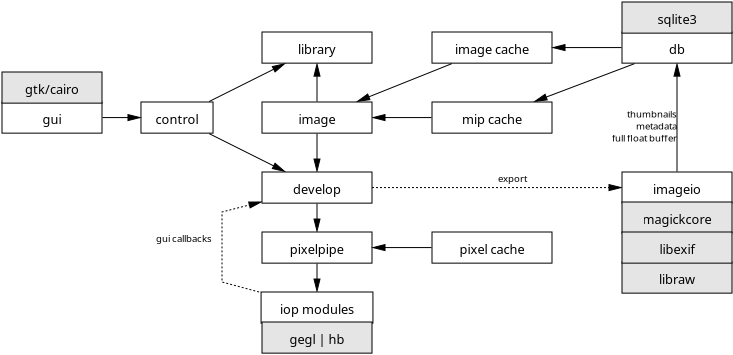 <?xml version="1.0" encoding="UTF-8"?>
<dia:diagram xmlns:dia="http://www.lysator.liu.se/~alla/dia/">
  <dia:layer name="Background" visible="true">
    <dia:object type="Standard - PolyLine" version="0" id="O0">
      <dia:attribute name="obj_pos">
        <dia:point val="18.75,18.279"/>
      </dia:attribute>
      <dia:attribute name="obj_bb">
        <dia:rectangle val="13.975,11.982;18.849,18.303"/>
      </dia:attribute>
      <dia:attribute name="poly_points">
        <dia:point val="18.75,18.279"/>
        <dia:point val="18.75,18.279"/>
        <dia:point val="18.75,18.279"/>
        <dia:point val="18.75,18.279"/>
        <dia:point val="14,17"/>
        <dia:point val="14,13.5"/>
        <dia:point val="18.75,12.279"/>
      </dia:attribute>
      <dia:attribute name="line_width">
        <dia:real val="0.05"/>
      </dia:attribute>
      <dia:attribute name="line_style">
        <dia:enum val="1"/>
      </dia:attribute>
      <dia:attribute name="dashlength">
        <dia:real val="0.1"/>
      </dia:attribute>
      <dia:attribute name="end_arrow">
        <dia:enum val="3"/>
      </dia:attribute>
      <dia:attribute name="end_arrow_length">
        <dia:real val="0.6"/>
      </dia:attribute>
      <dia:attribute name="end_arrow_width">
        <dia:real val="0.3"/>
      </dia:attribute>
      <dia:connections>
        <dia:connection handle="0" to="O29" connection="3"/>
        <dia:connection handle="1" to="O29" connection="3"/>
        <dia:connection handle="2" to="O29" connection="3"/>
        <dia:connection handle="3" to="O29" connection="3"/>
        <dia:connection handle="6" to="O11" connection="3"/>
      </dia:connections>
    </dia:object>
    <dia:object type="Standard - Line" version="0" id="O1">
      <dia:attribute name="obj_pos">
        <dia:point val="13.357,9.582"/>
      </dia:attribute>
      <dia:attribute name="obj_bb">
        <dia:rectangle val="13.324,9.549;17.299,11.754"/>
      </dia:attribute>
      <dia:attribute name="conn_endpoints">
        <dia:point val="13.357,9.582"/>
        <dia:point val="17.143,11.475"/>
      </dia:attribute>
      <dia:attribute name="numcp">
        <dia:int val="1"/>
      </dia:attribute>
      <dia:attribute name="line_width">
        <dia:real val="0.05"/>
      </dia:attribute>
      <dia:attribute name="end_arrow">
        <dia:enum val="3"/>
      </dia:attribute>
      <dia:attribute name="end_arrow_length">
        <dia:real val="0.6"/>
      </dia:attribute>
      <dia:attribute name="end_arrow_width">
        <dia:real val="0.3"/>
      </dia:attribute>
      <dia:connections>
        <dia:connection handle="0" to="O15" connection="3"/>
        <dia:connection handle="1" to="O11" connection="3"/>
      </dia:connections>
    </dia:object>
    <dia:object type="Standard - Line" version="0" id="O2">
      <dia:attribute name="obj_pos">
        <dia:point val="13.357,7.975"/>
      </dia:attribute>
      <dia:attribute name="obj_bb">
        <dia:rectangle val="13.324,5.803;17.299,8.008"/>
      </dia:attribute>
      <dia:attribute name="conn_endpoints">
        <dia:point val="13.357,7.975"/>
        <dia:point val="17.143,6.082"/>
      </dia:attribute>
      <dia:attribute name="numcp">
        <dia:int val="1"/>
      </dia:attribute>
      <dia:attribute name="line_width">
        <dia:real val="0.05"/>
      </dia:attribute>
      <dia:attribute name="end_arrow">
        <dia:enum val="3"/>
      </dia:attribute>
      <dia:attribute name="end_arrow_length">
        <dia:real val="0.6"/>
      </dia:attribute>
      <dia:attribute name="end_arrow_width">
        <dia:real val="0.3"/>
      </dia:attribute>
      <dia:connections>
        <dia:connection handle="0" to="O15" connection="3"/>
        <dia:connection handle="1" to="O12" connection="3"/>
      </dia:connections>
    </dia:object>
    <dia:object type="Standard - Line" version="0" id="O3">
      <dia:attribute name="obj_pos">
        <dia:point val="18.75,13.082"/>
      </dia:attribute>
      <dia:attribute name="obj_bb">
        <dia:rectangle val="18.45,13.057;19.05,14.5"/>
      </dia:attribute>
      <dia:attribute name="conn_endpoints">
        <dia:point val="18.75,13.082"/>
        <dia:point val="18.75,14.475"/>
      </dia:attribute>
      <dia:attribute name="numcp">
        <dia:int val="1"/>
      </dia:attribute>
      <dia:attribute name="line_width">
        <dia:real val="0.05"/>
      </dia:attribute>
      <dia:attribute name="end_arrow">
        <dia:enum val="3"/>
      </dia:attribute>
      <dia:attribute name="end_arrow_length">
        <dia:real val="0.6"/>
      </dia:attribute>
      <dia:attribute name="end_arrow_width">
        <dia:real val="0.3"/>
      </dia:attribute>
      <dia:connections>
        <dia:connection handle="0" to="O11" connection="3"/>
        <dia:connection handle="1" to="O10" connection="3"/>
      </dia:connections>
    </dia:object>
    <dia:object type="Standard - Line" version="0" id="O4">
      <dia:attribute name="obj_pos">
        <dia:point val="18.75,16.082"/>
      </dia:attribute>
      <dia:attribute name="obj_bb">
        <dia:rectangle val="18.45,16.057;19.05,17.5"/>
      </dia:attribute>
      <dia:attribute name="conn_endpoints">
        <dia:point val="18.75,16.082"/>
        <dia:point val="18.75,17.475"/>
      </dia:attribute>
      <dia:attribute name="numcp">
        <dia:int val="1"/>
      </dia:attribute>
      <dia:attribute name="line_width">
        <dia:real val="0.05"/>
      </dia:attribute>
      <dia:attribute name="end_arrow">
        <dia:enum val="3"/>
      </dia:attribute>
      <dia:attribute name="end_arrow_length">
        <dia:real val="0.6"/>
      </dia:attribute>
      <dia:attribute name="end_arrow_width">
        <dia:real val="0.3"/>
      </dia:attribute>
      <dia:connections>
        <dia:connection handle="0" to="O10" connection="3"/>
        <dia:connection handle="1" to="O29" connection="3"/>
      </dia:connections>
    </dia:object>
    <dia:object type="Standard - Line" version="0" id="O5">
      <dia:attribute name="obj_pos">
        <dia:point val="36.75,11.475"/>
      </dia:attribute>
      <dia:attribute name="obj_bb">
        <dia:rectangle val="36.45,6.057;37.05,11.5"/>
      </dia:attribute>
      <dia:attribute name="conn_endpoints">
        <dia:point val="36.75,11.475"/>
        <dia:point val="36.75,6.082"/>
      </dia:attribute>
      <dia:attribute name="numcp">
        <dia:int val="1"/>
      </dia:attribute>
      <dia:attribute name="line_width">
        <dia:real val="0.05"/>
      </dia:attribute>
      <dia:attribute name="end_arrow">
        <dia:enum val="3"/>
      </dia:attribute>
      <dia:attribute name="end_arrow_length">
        <dia:real val="0.6"/>
      </dia:attribute>
      <dia:attribute name="end_arrow_width">
        <dia:real val="0.3"/>
      </dia:attribute>
      <dia:connections>
        <dia:connection handle="0" to="O25" connection="3"/>
        <dia:connection handle="1" to="O31" connection="3"/>
      </dia:connections>
    </dia:object>
    <dia:object type="Standard - Line" version="0" id="O6">
      <dia:attribute name="obj_pos">
        <dia:point val="34.626,6.082"/>
      </dia:attribute>
      <dia:attribute name="obj_bb">
        <dia:rectangle val="29.494,6.05;34.658,8.264"/>
      </dia:attribute>
      <dia:attribute name="conn_endpoints">
        <dia:point val="34.626,6.082"/>
        <dia:point val="29.624,7.975"/>
      </dia:attribute>
      <dia:attribute name="numcp">
        <dia:int val="1"/>
      </dia:attribute>
      <dia:attribute name="line_width">
        <dia:real val="0.05"/>
      </dia:attribute>
      <dia:attribute name="end_arrow">
        <dia:enum val="3"/>
      </dia:attribute>
      <dia:attribute name="end_arrow_length">
        <dia:real val="0.6"/>
      </dia:attribute>
      <dia:attribute name="end_arrow_width">
        <dia:real val="0.3"/>
      </dia:attribute>
      <dia:connections>
        <dia:connection handle="0" to="O31" connection="3"/>
        <dia:connection handle="1" to="O14" connection="3"/>
      </dia:connections>
    </dia:object>
    <dia:object type="Standard - Line" version="0" id="O7">
      <dia:attribute name="obj_pos">
        <dia:point val="24.475,8.779"/>
      </dia:attribute>
      <dia:attribute name="obj_bb">
        <dia:rectangle val="21.5,8.479;24.5,9.079"/>
      </dia:attribute>
      <dia:attribute name="conn_endpoints">
        <dia:point val="24.475,8.779"/>
        <dia:point val="21.525,8.779"/>
      </dia:attribute>
      <dia:attribute name="numcp">
        <dia:int val="1"/>
      </dia:attribute>
      <dia:attribute name="line_width">
        <dia:real val="0.05"/>
      </dia:attribute>
      <dia:attribute name="end_arrow">
        <dia:enum val="3"/>
      </dia:attribute>
      <dia:attribute name="end_arrow_length">
        <dia:real val="0.6"/>
      </dia:attribute>
      <dia:attribute name="end_arrow_width">
        <dia:real val="0.3"/>
      </dia:attribute>
      <dia:connections>
        <dia:connection handle="0" to="O14" connection="3"/>
        <dia:connection handle="1" to="O13" connection="3"/>
      </dia:connections>
    </dia:object>
    <dia:object type="Standard - Line" version="0" id="O8">
      <dia:attribute name="obj_pos">
        <dia:point val="18.75,9.582"/>
      </dia:attribute>
      <dia:attribute name="obj_bb">
        <dia:rectangle val="18.45,9.557;19.05,11.5"/>
      </dia:attribute>
      <dia:attribute name="conn_endpoints">
        <dia:point val="18.75,9.582"/>
        <dia:point val="18.75,11.475"/>
      </dia:attribute>
      <dia:attribute name="numcp">
        <dia:int val="1"/>
      </dia:attribute>
      <dia:attribute name="line_width">
        <dia:real val="0.05"/>
      </dia:attribute>
      <dia:attribute name="end_arrow">
        <dia:enum val="3"/>
      </dia:attribute>
      <dia:attribute name="end_arrow_length">
        <dia:real val="0.6"/>
      </dia:attribute>
      <dia:attribute name="end_arrow_width">
        <dia:real val="0.3"/>
      </dia:attribute>
      <dia:connections>
        <dia:connection handle="0" to="O13" connection="3"/>
        <dia:connection handle="1" to="O11" connection="3"/>
      </dia:connections>
    </dia:object>
    <dia:object type="Standard - Line" version="0" id="O9">
      <dia:attribute name="obj_pos">
        <dia:point val="18.75,7.975"/>
      </dia:attribute>
      <dia:attribute name="obj_bb">
        <dia:rectangle val="18.45,6.057;19.05,8.0"/>
      </dia:attribute>
      <dia:attribute name="conn_endpoints">
        <dia:point val="18.75,7.975"/>
        <dia:point val="18.75,6.082"/>
      </dia:attribute>
      <dia:attribute name="numcp">
        <dia:int val="1"/>
      </dia:attribute>
      <dia:attribute name="line_width">
        <dia:real val="0.05"/>
      </dia:attribute>
      <dia:attribute name="end_arrow">
        <dia:enum val="3"/>
      </dia:attribute>
      <dia:attribute name="end_arrow_length">
        <dia:real val="0.6"/>
      </dia:attribute>
      <dia:attribute name="end_arrow_width">
        <dia:real val="0.3"/>
      </dia:attribute>
      <dia:connections>
        <dia:connection handle="0" to="O13" connection="3"/>
        <dia:connection handle="1" to="O12" connection="3"/>
      </dia:connections>
    </dia:object>
    <dia:object type="SDL - Task" version="0" id="O10">
      <dia:attribute name="obj_pos">
        <dia:point val="16,14.5"/>
      </dia:attribute>
      <dia:attribute name="obj_bb">
        <dia:rectangle val="15.975,14.475;21.525,16.082"/>
      </dia:attribute>
      <dia:attribute name="elem_corner">
        <dia:point val="16,14.5"/>
      </dia:attribute>
      <dia:attribute name="elem_width">
        <dia:real val="5.5"/>
      </dia:attribute>
      <dia:attribute name="elem_height">
        <dia:real val="1.557"/>
      </dia:attribute>
      <dia:attribute name="line_width">
        <dia:real val="0.05"/>
      </dia:attribute>
      <dia:attribute name="line_colour">
        <dia:color val="#000000"/>
      </dia:attribute>
      <dia:attribute name="fill_colour">
        <dia:color val="#ffffff"/>
      </dia:attribute>
      <dia:attribute name="show_background">
        <dia:boolean val="true"/>
      </dia:attribute>
      <dia:attribute name="line_style">
        <dia:enum val="0"/>
        <dia:real val="1"/>
      </dia:attribute>
      <dia:attribute name="text">
        <dia:composite type="text">
          <dia:attribute name="string">
            <dia:string>#pixelpipe#</dia:string>
          </dia:attribute>
          <dia:attribute name="font">
            <dia:font family="sans" style="0" name="Helvetica"/>
          </dia:attribute>
          <dia:attribute name="height">
            <dia:real val="0.8"/>
          </dia:attribute>
          <dia:attribute name="pos">
            <dia:point val="18.75,15.421"/>
          </dia:attribute>
          <dia:attribute name="color">
            <dia:color val="#000000"/>
          </dia:attribute>
          <dia:attribute name="alignment">
            <dia:enum val="1"/>
          </dia:attribute>
        </dia:composite>
      </dia:attribute>
      <dia:attribute name="flip_horizontal">
        <dia:boolean val="false"/>
      </dia:attribute>
      <dia:attribute name="flip_vertical">
        <dia:boolean val="false"/>
      </dia:attribute>
    </dia:object>
    <dia:object type="SDL - Task" version="0" id="O11">
      <dia:attribute name="obj_pos">
        <dia:point val="16,11.5"/>
      </dia:attribute>
      <dia:attribute name="obj_bb">
        <dia:rectangle val="15.975,11.475;21.525,13.082"/>
      </dia:attribute>
      <dia:attribute name="elem_corner">
        <dia:point val="16,11.5"/>
      </dia:attribute>
      <dia:attribute name="elem_width">
        <dia:real val="5.5"/>
      </dia:attribute>
      <dia:attribute name="elem_height">
        <dia:real val="1.557"/>
      </dia:attribute>
      <dia:attribute name="line_width">
        <dia:real val="0.05"/>
      </dia:attribute>
      <dia:attribute name="line_colour">
        <dia:color val="#000000"/>
      </dia:attribute>
      <dia:attribute name="fill_colour">
        <dia:color val="#ffffff"/>
      </dia:attribute>
      <dia:attribute name="show_background">
        <dia:boolean val="true"/>
      </dia:attribute>
      <dia:attribute name="line_style">
        <dia:enum val="0"/>
        <dia:real val="1"/>
      </dia:attribute>
      <dia:attribute name="text">
        <dia:composite type="text">
          <dia:attribute name="string">
            <dia:string>#develop#</dia:string>
          </dia:attribute>
          <dia:attribute name="font">
            <dia:font family="sans" style="0" name="Helvetica"/>
          </dia:attribute>
          <dia:attribute name="height">
            <dia:real val="0.8"/>
          </dia:attribute>
          <dia:attribute name="pos">
            <dia:point val="18.75,12.421"/>
          </dia:attribute>
          <dia:attribute name="color">
            <dia:color val="#000000"/>
          </dia:attribute>
          <dia:attribute name="alignment">
            <dia:enum val="1"/>
          </dia:attribute>
        </dia:composite>
      </dia:attribute>
      <dia:attribute name="flip_horizontal">
        <dia:boolean val="false"/>
      </dia:attribute>
      <dia:attribute name="flip_vertical">
        <dia:boolean val="false"/>
      </dia:attribute>
    </dia:object>
    <dia:object type="SDL - Task" version="0" id="O12">
      <dia:attribute name="obj_pos">
        <dia:point val="16,4.5"/>
      </dia:attribute>
      <dia:attribute name="obj_bb">
        <dia:rectangle val="15.975,4.475;21.525,6.082"/>
      </dia:attribute>
      <dia:attribute name="elem_corner">
        <dia:point val="16,4.5"/>
      </dia:attribute>
      <dia:attribute name="elem_width">
        <dia:real val="5.5"/>
      </dia:attribute>
      <dia:attribute name="elem_height">
        <dia:real val="1.557"/>
      </dia:attribute>
      <dia:attribute name="line_width">
        <dia:real val="0.05"/>
      </dia:attribute>
      <dia:attribute name="line_colour">
        <dia:color val="#000000"/>
      </dia:attribute>
      <dia:attribute name="fill_colour">
        <dia:color val="#ffffff"/>
      </dia:attribute>
      <dia:attribute name="show_background">
        <dia:boolean val="true"/>
      </dia:attribute>
      <dia:attribute name="line_style">
        <dia:enum val="0"/>
        <dia:real val="1"/>
      </dia:attribute>
      <dia:attribute name="text">
        <dia:composite type="text">
          <dia:attribute name="string">
            <dia:string>#library#</dia:string>
          </dia:attribute>
          <dia:attribute name="font">
            <dia:font family="sans" style="0" name="Helvetica"/>
          </dia:attribute>
          <dia:attribute name="height">
            <dia:real val="0.8"/>
          </dia:attribute>
          <dia:attribute name="pos">
            <dia:point val="18.75,5.421"/>
          </dia:attribute>
          <dia:attribute name="color">
            <dia:color val="#000000"/>
          </dia:attribute>
          <dia:attribute name="alignment">
            <dia:enum val="1"/>
          </dia:attribute>
        </dia:composite>
      </dia:attribute>
      <dia:attribute name="flip_horizontal">
        <dia:boolean val="false"/>
      </dia:attribute>
      <dia:attribute name="flip_vertical">
        <dia:boolean val="false"/>
      </dia:attribute>
    </dia:object>
    <dia:object type="SDL - Task" version="0" id="O13">
      <dia:attribute name="obj_pos">
        <dia:point val="16,8"/>
      </dia:attribute>
      <dia:attribute name="obj_bb">
        <dia:rectangle val="15.975,7.975;21.525,9.582"/>
      </dia:attribute>
      <dia:attribute name="elem_corner">
        <dia:point val="16,8"/>
      </dia:attribute>
      <dia:attribute name="elem_width">
        <dia:real val="5.5"/>
      </dia:attribute>
      <dia:attribute name="elem_height">
        <dia:real val="1.557"/>
      </dia:attribute>
      <dia:attribute name="line_width">
        <dia:real val="0.05"/>
      </dia:attribute>
      <dia:attribute name="line_colour">
        <dia:color val="#000000"/>
      </dia:attribute>
      <dia:attribute name="fill_colour">
        <dia:color val="#ffffff"/>
      </dia:attribute>
      <dia:attribute name="show_background">
        <dia:boolean val="true"/>
      </dia:attribute>
      <dia:attribute name="line_style">
        <dia:enum val="0"/>
        <dia:real val="1"/>
      </dia:attribute>
      <dia:attribute name="text">
        <dia:composite type="text">
          <dia:attribute name="string">
            <dia:string>#image#</dia:string>
          </dia:attribute>
          <dia:attribute name="font">
            <dia:font family="sans" style="0" name="Helvetica"/>
          </dia:attribute>
          <dia:attribute name="height">
            <dia:real val="0.8"/>
          </dia:attribute>
          <dia:attribute name="pos">
            <dia:point val="18.75,8.921"/>
          </dia:attribute>
          <dia:attribute name="color">
            <dia:color val="#000000"/>
          </dia:attribute>
          <dia:attribute name="alignment">
            <dia:enum val="1"/>
          </dia:attribute>
        </dia:composite>
      </dia:attribute>
      <dia:attribute name="flip_horizontal">
        <dia:boolean val="false"/>
      </dia:attribute>
      <dia:attribute name="flip_vertical">
        <dia:boolean val="false"/>
      </dia:attribute>
    </dia:object>
    <dia:object type="SDL - Task" version="0" id="O14">
      <dia:attribute name="obj_pos">
        <dia:point val="24.5,8"/>
      </dia:attribute>
      <dia:attribute name="obj_bb">
        <dia:rectangle val="24.475,7.975;30.525,9.582"/>
      </dia:attribute>
      <dia:attribute name="elem_corner">
        <dia:point val="24.5,8"/>
      </dia:attribute>
      <dia:attribute name="elem_width">
        <dia:real val="6"/>
      </dia:attribute>
      <dia:attribute name="elem_height">
        <dia:real val="1.557"/>
      </dia:attribute>
      <dia:attribute name="line_width">
        <dia:real val="0.05"/>
      </dia:attribute>
      <dia:attribute name="line_colour">
        <dia:color val="#000000"/>
      </dia:attribute>
      <dia:attribute name="fill_colour">
        <dia:color val="#ffffff"/>
      </dia:attribute>
      <dia:attribute name="show_background">
        <dia:boolean val="true"/>
      </dia:attribute>
      <dia:attribute name="line_style">
        <dia:enum val="0"/>
        <dia:real val="1"/>
      </dia:attribute>
      <dia:attribute name="text">
        <dia:composite type="text">
          <dia:attribute name="string">
            <dia:string>#mip cache#</dia:string>
          </dia:attribute>
          <dia:attribute name="font">
            <dia:font family="sans" style="0" name="Helvetica"/>
          </dia:attribute>
          <dia:attribute name="height">
            <dia:real val="0.8"/>
          </dia:attribute>
          <dia:attribute name="pos">
            <dia:point val="27.5,8.921"/>
          </dia:attribute>
          <dia:attribute name="color">
            <dia:color val="#000000"/>
          </dia:attribute>
          <dia:attribute name="alignment">
            <dia:enum val="1"/>
          </dia:attribute>
        </dia:composite>
      </dia:attribute>
      <dia:attribute name="flip_horizontal">
        <dia:boolean val="false"/>
      </dia:attribute>
      <dia:attribute name="flip_vertical">
        <dia:boolean val="false"/>
      </dia:attribute>
    </dia:object>
    <dia:object type="SDL - Task" version="0" id="O15">
      <dia:attribute name="obj_pos">
        <dia:point val="10,8"/>
      </dia:attribute>
      <dia:attribute name="obj_bb">
        <dia:rectangle val="9.975,7.975;13.525,9.582"/>
      </dia:attribute>
      <dia:attribute name="elem_corner">
        <dia:point val="10,8"/>
      </dia:attribute>
      <dia:attribute name="elem_width">
        <dia:real val="3.5"/>
      </dia:attribute>
      <dia:attribute name="elem_height">
        <dia:real val="1.557"/>
      </dia:attribute>
      <dia:attribute name="line_width">
        <dia:real val="0.05"/>
      </dia:attribute>
      <dia:attribute name="line_colour">
        <dia:color val="#000000"/>
      </dia:attribute>
      <dia:attribute name="fill_colour">
        <dia:color val="#ffffff"/>
      </dia:attribute>
      <dia:attribute name="show_background">
        <dia:boolean val="true"/>
      </dia:attribute>
      <dia:attribute name="line_style">
        <dia:enum val="0"/>
        <dia:real val="1"/>
      </dia:attribute>
      <dia:attribute name="text">
        <dia:composite type="text">
          <dia:attribute name="string">
            <dia:string>#control#</dia:string>
          </dia:attribute>
          <dia:attribute name="font">
            <dia:font family="sans" style="0" name="Helvetica"/>
          </dia:attribute>
          <dia:attribute name="height">
            <dia:real val="0.8"/>
          </dia:attribute>
          <dia:attribute name="pos">
            <dia:point val="11.75,8.921"/>
          </dia:attribute>
          <dia:attribute name="color">
            <dia:color val="#000000"/>
          </dia:attribute>
          <dia:attribute name="alignment">
            <dia:enum val="1"/>
          </dia:attribute>
        </dia:composite>
      </dia:attribute>
      <dia:attribute name="flip_horizontal">
        <dia:boolean val="false"/>
      </dia:attribute>
      <dia:attribute name="flip_vertical">
        <dia:boolean val="false"/>
      </dia:attribute>
    </dia:object>
    <dia:object type="Standard - Line" version="0" id="O16">
      <dia:attribute name="obj_pos">
        <dia:point val="8.025,8.779"/>
      </dia:attribute>
      <dia:attribute name="obj_bb">
        <dia:rectangle val="8.0,8.479;10,9.079"/>
      </dia:attribute>
      <dia:attribute name="conn_endpoints">
        <dia:point val="8.025,8.779"/>
        <dia:point val="9.975,8.779"/>
      </dia:attribute>
      <dia:attribute name="numcp">
        <dia:int val="1"/>
      </dia:attribute>
      <dia:attribute name="line_width">
        <dia:real val="0.05"/>
      </dia:attribute>
      <dia:attribute name="end_arrow">
        <dia:enum val="3"/>
      </dia:attribute>
      <dia:attribute name="end_arrow_length">
        <dia:real val="0.6"/>
      </dia:attribute>
      <dia:attribute name="end_arrow_width">
        <dia:real val="0.3"/>
      </dia:attribute>
      <dia:connections>
        <dia:connection handle="0" to="O22" connection="3"/>
        <dia:connection handle="1" to="O15" connection="3"/>
      </dia:connections>
    </dia:object>
    <dia:object type="Standard - Line" version="0" id="O17">
      <dia:attribute name="obj_pos">
        <dia:point val="21.5,12.279"/>
      </dia:attribute>
      <dia:attribute name="obj_bb">
        <dia:rectangle val="21.475,11.979;34.0,12.579"/>
      </dia:attribute>
      <dia:attribute name="conn_endpoints">
        <dia:point val="21.5,12.279"/>
        <dia:point val="33.975,12.279"/>
      </dia:attribute>
      <dia:attribute name="numcp">
        <dia:int val="1"/>
      </dia:attribute>
      <dia:attribute name="line_width">
        <dia:real val="0.05"/>
      </dia:attribute>
      <dia:attribute name="line_style">
        <dia:enum val="1"/>
      </dia:attribute>
      <dia:attribute name="end_arrow">
        <dia:enum val="3"/>
      </dia:attribute>
      <dia:attribute name="end_arrow_length">
        <dia:real val="0.6"/>
      </dia:attribute>
      <dia:attribute name="end_arrow_width">
        <dia:real val="0.3"/>
      </dia:attribute>
      <dia:attribute name="dashlength">
        <dia:real val="0.1"/>
      </dia:attribute>
      <dia:connections>
        <dia:connection handle="0" to="O11" connection="2"/>
        <dia:connection handle="1" to="O25" connection="3"/>
      </dia:connections>
    </dia:object>
    <dia:object type="Standard - Text" version="1" id="O18">
      <dia:attribute name="obj_pos">
        <dia:point val="27.5,12"/>
      </dia:attribute>
      <dia:attribute name="obj_bb">
        <dia:rectangle val="27.5,11.592;29.34,12.297"/>
      </dia:attribute>
      <dia:attribute name="text">
        <dia:composite type="text">
          <dia:attribute name="string">
            <dia:string>#   export#</dia:string>
          </dia:attribute>
          <dia:attribute name="font">
            <dia:font family="sans" style="0" name="Helvetica"/>
          </dia:attribute>
          <dia:attribute name="height">
            <dia:real val="0.6"/>
          </dia:attribute>
          <dia:attribute name="pos">
            <dia:point val="27.5,12"/>
          </dia:attribute>
          <dia:attribute name="color">
            <dia:color val="#000000"/>
          </dia:attribute>
          <dia:attribute name="alignment">
            <dia:enum val="0"/>
          </dia:attribute>
        </dia:composite>
      </dia:attribute>
      <dia:attribute name="valign">
        <dia:enum val="3"/>
      </dia:attribute>
    </dia:object>
    <dia:object type="SDL - Task" version="0" id="O19">
      <dia:attribute name="obj_pos">
        <dia:point val="24.5,4.5"/>
      </dia:attribute>
      <dia:attribute name="obj_bb">
        <dia:rectangle val="24.475,4.475;30.525,6.082"/>
      </dia:attribute>
      <dia:attribute name="elem_corner">
        <dia:point val="24.5,4.5"/>
      </dia:attribute>
      <dia:attribute name="elem_width">
        <dia:real val="6"/>
      </dia:attribute>
      <dia:attribute name="elem_height">
        <dia:real val="1.557"/>
      </dia:attribute>
      <dia:attribute name="line_width">
        <dia:real val="0.05"/>
      </dia:attribute>
      <dia:attribute name="line_colour">
        <dia:color val="#000000"/>
      </dia:attribute>
      <dia:attribute name="fill_colour">
        <dia:color val="#ffffff"/>
      </dia:attribute>
      <dia:attribute name="show_background">
        <dia:boolean val="true"/>
      </dia:attribute>
      <dia:attribute name="line_style">
        <dia:enum val="0"/>
        <dia:real val="1"/>
      </dia:attribute>
      <dia:attribute name="text">
        <dia:composite type="text">
          <dia:attribute name="string">
            <dia:string>#image cache#</dia:string>
          </dia:attribute>
          <dia:attribute name="font">
            <dia:font family="sans" style="0" name="Helvetica"/>
          </dia:attribute>
          <dia:attribute name="height">
            <dia:real val="0.8"/>
          </dia:attribute>
          <dia:attribute name="pos">
            <dia:point val="27.5,5.421"/>
          </dia:attribute>
          <dia:attribute name="color">
            <dia:color val="#000000"/>
          </dia:attribute>
          <dia:attribute name="alignment">
            <dia:enum val="1"/>
          </dia:attribute>
        </dia:composite>
      </dia:attribute>
      <dia:attribute name="flip_horizontal">
        <dia:boolean val="false"/>
      </dia:attribute>
      <dia:attribute name="flip_vertical">
        <dia:boolean val="false"/>
      </dia:attribute>
    </dia:object>
    <dia:object type="Standard - Line" version="0" id="O20">
      <dia:attribute name="obj_pos">
        <dia:point val="25.491,6.082"/>
      </dia:attribute>
      <dia:attribute name="obj_bb">
        <dia:rectangle val="20.625,6.05;25.523,8.263"/>
      </dia:attribute>
      <dia:attribute name="conn_endpoints">
        <dia:point val="25.491,6.082"/>
        <dia:point val="20.759,7.975"/>
      </dia:attribute>
      <dia:attribute name="numcp">
        <dia:int val="1"/>
      </dia:attribute>
      <dia:attribute name="line_width">
        <dia:real val="0.05"/>
      </dia:attribute>
      <dia:attribute name="end_arrow">
        <dia:enum val="3"/>
      </dia:attribute>
      <dia:attribute name="end_arrow_length">
        <dia:real val="0.6"/>
      </dia:attribute>
      <dia:attribute name="end_arrow_width">
        <dia:real val="0.3"/>
      </dia:attribute>
      <dia:connections>
        <dia:connection handle="0" to="O19" connection="3"/>
        <dia:connection handle="1" to="O13" connection="3"/>
      </dia:connections>
    </dia:object>
    <dia:object type="Standard - Line" version="0" id="O21">
      <dia:attribute name="obj_pos">
        <dia:point val="33.976,5.279"/>
      </dia:attribute>
      <dia:attribute name="obj_bb">
        <dia:rectangle val="30.5,4.979;34.001,5.579"/>
      </dia:attribute>
      <dia:attribute name="conn_endpoints">
        <dia:point val="33.976,5.279"/>
        <dia:point val="30.525,5.279"/>
      </dia:attribute>
      <dia:attribute name="numcp">
        <dia:int val="1"/>
      </dia:attribute>
      <dia:attribute name="line_width">
        <dia:real val="0.05"/>
      </dia:attribute>
      <dia:attribute name="end_arrow">
        <dia:enum val="3"/>
      </dia:attribute>
      <dia:attribute name="end_arrow_length">
        <dia:real val="0.6"/>
      </dia:attribute>
      <dia:attribute name="end_arrow_width">
        <dia:real val="0.3"/>
      </dia:attribute>
      <dia:connections>
        <dia:connection handle="0" to="O31" connection="3"/>
        <dia:connection handle="1" to="O19" connection="3"/>
      </dia:connections>
    </dia:object>
    <dia:group>
      <dia:object type="SDL - Task" version="0" id="O22">
        <dia:attribute name="obj_pos">
          <dia:point val="3,8"/>
        </dia:attribute>
        <dia:attribute name="obj_bb">
          <dia:rectangle val="2.975,7.975;8.025,9.582"/>
        </dia:attribute>
        <dia:attribute name="elem_corner">
          <dia:point val="3,8"/>
        </dia:attribute>
        <dia:attribute name="elem_width">
          <dia:real val="5"/>
        </dia:attribute>
        <dia:attribute name="elem_height">
          <dia:real val="1.557"/>
        </dia:attribute>
        <dia:attribute name="line_width">
          <dia:real val="0.05"/>
        </dia:attribute>
        <dia:attribute name="line_colour">
          <dia:color val="#000000"/>
        </dia:attribute>
        <dia:attribute name="fill_colour">
          <dia:color val="#ffffff"/>
        </dia:attribute>
        <dia:attribute name="show_background">
          <dia:boolean val="true"/>
        </dia:attribute>
        <dia:attribute name="line_style">
          <dia:enum val="0"/>
          <dia:real val="1"/>
        </dia:attribute>
        <dia:attribute name="text">
          <dia:composite type="text">
            <dia:attribute name="string">
              <dia:string>#gui#</dia:string>
            </dia:attribute>
            <dia:attribute name="font">
              <dia:font family="sans" style="0" name="Helvetica"/>
            </dia:attribute>
            <dia:attribute name="height">
              <dia:real val="0.8"/>
            </dia:attribute>
            <dia:attribute name="pos">
              <dia:point val="5.5,8.921"/>
            </dia:attribute>
            <dia:attribute name="color">
              <dia:color val="#000000"/>
            </dia:attribute>
            <dia:attribute name="alignment">
              <dia:enum val="1"/>
            </dia:attribute>
          </dia:composite>
        </dia:attribute>
        <dia:attribute name="flip_horizontal">
          <dia:boolean val="false"/>
        </dia:attribute>
        <dia:attribute name="flip_vertical">
          <dia:boolean val="false"/>
        </dia:attribute>
      </dia:object>
      <dia:object type="SDL - Task" version="0" id="O23">
        <dia:attribute name="obj_pos">
          <dia:point val="3,6.5"/>
        </dia:attribute>
        <dia:attribute name="obj_bb">
          <dia:rectangle val="2.975,6.475;8.025,8.082"/>
        </dia:attribute>
        <dia:attribute name="elem_corner">
          <dia:point val="3,6.5"/>
        </dia:attribute>
        <dia:attribute name="elem_width">
          <dia:real val="5"/>
        </dia:attribute>
        <dia:attribute name="elem_height">
          <dia:real val="1.557"/>
        </dia:attribute>
        <dia:attribute name="line_width">
          <dia:real val="0.05"/>
        </dia:attribute>
        <dia:attribute name="line_colour">
          <dia:color val="#000000"/>
        </dia:attribute>
        <dia:attribute name="fill_colour">
          <dia:color val="#e5e5e5"/>
        </dia:attribute>
        <dia:attribute name="show_background">
          <dia:boolean val="true"/>
        </dia:attribute>
        <dia:attribute name="line_style">
          <dia:enum val="0"/>
          <dia:real val="1"/>
        </dia:attribute>
        <dia:attribute name="text">
          <dia:composite type="text">
            <dia:attribute name="string">
              <dia:string>#gtk/cairo#</dia:string>
            </dia:attribute>
            <dia:attribute name="font">
              <dia:font family="sans" style="0" name="Helvetica"/>
            </dia:attribute>
            <dia:attribute name="height">
              <dia:real val="0.8"/>
            </dia:attribute>
            <dia:attribute name="pos">
              <dia:point val="5.5,7.421"/>
            </dia:attribute>
            <dia:attribute name="color">
              <dia:color val="#000000"/>
            </dia:attribute>
            <dia:attribute name="alignment">
              <dia:enum val="1"/>
            </dia:attribute>
          </dia:composite>
        </dia:attribute>
        <dia:attribute name="flip_horizontal">
          <dia:boolean val="false"/>
        </dia:attribute>
        <dia:attribute name="flip_vertical">
          <dia:boolean val="false"/>
        </dia:attribute>
      </dia:object>
    </dia:group>
    <dia:object type="Standard - Text" version="1" id="O24">
      <dia:attribute name="obj_pos">
        <dia:point val="36.75,8.779"/>
      </dia:attribute>
      <dia:attribute name="obj_bb">
        <dia:rectangle val="33.083,8.358;36.763,10.302"/>
      </dia:attribute>
      <dia:attribute name="text">
        <dia:composite type="text">
          <dia:attribute name="string">
            <dia:string>#   thumbnails
   metadata
   full float buffer#</dia:string>
          </dia:attribute>
          <dia:attribute name="font">
            <dia:font family="sans" style="0" name="Helvetica"/>
          </dia:attribute>
          <dia:attribute name="height">
            <dia:real val="0.6"/>
          </dia:attribute>
          <dia:attribute name="pos">
            <dia:point val="36.75,8.779"/>
          </dia:attribute>
          <dia:attribute name="color">
            <dia:color val="#000000"/>
          </dia:attribute>
          <dia:attribute name="alignment">
            <dia:enum val="2"/>
          </dia:attribute>
        </dia:composite>
      </dia:attribute>
      <dia:attribute name="valign">
        <dia:enum val="3"/>
      </dia:attribute>
      <dia:connections>
        <dia:connection handle="0" to="O5" connection="0"/>
      </dia:connections>
    </dia:object>
    <dia:group>
      <dia:object type="SDL - Task" version="0" id="O25">
        <dia:attribute name="obj_pos">
          <dia:point val="34,11.5"/>
        </dia:attribute>
        <dia:attribute name="obj_bb">
          <dia:rectangle val="33.975,11.475;39.525,13.082"/>
        </dia:attribute>
        <dia:attribute name="elem_corner">
          <dia:point val="34,11.5"/>
        </dia:attribute>
        <dia:attribute name="elem_width">
          <dia:real val="5.5"/>
        </dia:attribute>
        <dia:attribute name="elem_height">
          <dia:real val="1.557"/>
        </dia:attribute>
        <dia:attribute name="line_width">
          <dia:real val="0.05"/>
        </dia:attribute>
        <dia:attribute name="line_colour">
          <dia:color val="#000000"/>
        </dia:attribute>
        <dia:attribute name="fill_colour">
          <dia:color val="#ffffff"/>
        </dia:attribute>
        <dia:attribute name="show_background">
          <dia:boolean val="true"/>
        </dia:attribute>
        <dia:attribute name="line_style">
          <dia:enum val="0"/>
          <dia:real val="1"/>
        </dia:attribute>
        <dia:attribute name="text">
          <dia:composite type="text">
            <dia:attribute name="string">
              <dia:string>#imageio#</dia:string>
            </dia:attribute>
            <dia:attribute name="font">
              <dia:font family="sans" style="0" name="Helvetica"/>
            </dia:attribute>
            <dia:attribute name="height">
              <dia:real val="0.8"/>
            </dia:attribute>
            <dia:attribute name="pos">
              <dia:point val="36.75,12.421"/>
            </dia:attribute>
            <dia:attribute name="color">
              <dia:color val="#000000"/>
            </dia:attribute>
            <dia:attribute name="alignment">
              <dia:enum val="1"/>
            </dia:attribute>
          </dia:composite>
        </dia:attribute>
        <dia:attribute name="flip_horizontal">
          <dia:boolean val="false"/>
        </dia:attribute>
        <dia:attribute name="flip_vertical">
          <dia:boolean val="false"/>
        </dia:attribute>
      </dia:object>
      <dia:object type="SDL - Task" version="0" id="O26">
        <dia:attribute name="obj_pos">
          <dia:point val="34,13"/>
        </dia:attribute>
        <dia:attribute name="obj_bb">
          <dia:rectangle val="33.975,12.975;39.525,14.582"/>
        </dia:attribute>
        <dia:attribute name="elem_corner">
          <dia:point val="34,13"/>
        </dia:attribute>
        <dia:attribute name="elem_width">
          <dia:real val="5.5"/>
        </dia:attribute>
        <dia:attribute name="elem_height">
          <dia:real val="1.557"/>
        </dia:attribute>
        <dia:attribute name="line_width">
          <dia:real val="0.05"/>
        </dia:attribute>
        <dia:attribute name="line_colour">
          <dia:color val="#000000"/>
        </dia:attribute>
        <dia:attribute name="fill_colour">
          <dia:color val="#e5e5e5"/>
        </dia:attribute>
        <dia:attribute name="show_background">
          <dia:boolean val="true"/>
        </dia:attribute>
        <dia:attribute name="line_style">
          <dia:enum val="0"/>
          <dia:real val="1"/>
        </dia:attribute>
        <dia:attribute name="text">
          <dia:composite type="text">
            <dia:attribute name="string">
              <dia:string>#magickcore#</dia:string>
            </dia:attribute>
            <dia:attribute name="font">
              <dia:font family="sans" style="0" name="Helvetica"/>
            </dia:attribute>
            <dia:attribute name="height">
              <dia:real val="0.8"/>
            </dia:attribute>
            <dia:attribute name="pos">
              <dia:point val="36.75,13.921"/>
            </dia:attribute>
            <dia:attribute name="color">
              <dia:color val="#000000"/>
            </dia:attribute>
            <dia:attribute name="alignment">
              <dia:enum val="1"/>
            </dia:attribute>
          </dia:composite>
        </dia:attribute>
        <dia:attribute name="flip_horizontal">
          <dia:boolean val="false"/>
        </dia:attribute>
        <dia:attribute name="flip_vertical">
          <dia:boolean val="false"/>
        </dia:attribute>
      </dia:object>
      <dia:object type="SDL - Task" version="0" id="O27">
        <dia:attribute name="obj_pos">
          <dia:point val="34,16"/>
        </dia:attribute>
        <dia:attribute name="obj_bb">
          <dia:rectangle val="33.975,15.975;39.525,17.582"/>
        </dia:attribute>
        <dia:attribute name="elem_corner">
          <dia:point val="34,16"/>
        </dia:attribute>
        <dia:attribute name="elem_width">
          <dia:real val="5.5"/>
        </dia:attribute>
        <dia:attribute name="elem_height">
          <dia:real val="1.557"/>
        </dia:attribute>
        <dia:attribute name="line_width">
          <dia:real val="0.05"/>
        </dia:attribute>
        <dia:attribute name="line_colour">
          <dia:color val="#000000"/>
        </dia:attribute>
        <dia:attribute name="fill_colour">
          <dia:color val="#e5e5e5"/>
        </dia:attribute>
        <dia:attribute name="show_background">
          <dia:boolean val="true"/>
        </dia:attribute>
        <dia:attribute name="line_style">
          <dia:enum val="0"/>
          <dia:real val="1"/>
        </dia:attribute>
        <dia:attribute name="text">
          <dia:composite type="text">
            <dia:attribute name="string">
              <dia:string>#libraw#</dia:string>
            </dia:attribute>
            <dia:attribute name="font">
              <dia:font family="sans" style="0" name="Helvetica"/>
            </dia:attribute>
            <dia:attribute name="height">
              <dia:real val="0.8"/>
            </dia:attribute>
            <dia:attribute name="pos">
              <dia:point val="36.75,16.921"/>
            </dia:attribute>
            <dia:attribute name="color">
              <dia:color val="#000000"/>
            </dia:attribute>
            <dia:attribute name="alignment">
              <dia:enum val="1"/>
            </dia:attribute>
          </dia:composite>
        </dia:attribute>
        <dia:attribute name="flip_horizontal">
          <dia:boolean val="false"/>
        </dia:attribute>
        <dia:attribute name="flip_vertical">
          <dia:boolean val="false"/>
        </dia:attribute>
      </dia:object>
      <dia:object type="SDL - Task" version="0" id="O28">
        <dia:attribute name="obj_pos">
          <dia:point val="34,14.5"/>
        </dia:attribute>
        <dia:attribute name="obj_bb">
          <dia:rectangle val="33.975,14.475;39.525,16.082"/>
        </dia:attribute>
        <dia:attribute name="elem_corner">
          <dia:point val="34,14.5"/>
        </dia:attribute>
        <dia:attribute name="elem_width">
          <dia:real val="5.5"/>
        </dia:attribute>
        <dia:attribute name="elem_height">
          <dia:real val="1.557"/>
        </dia:attribute>
        <dia:attribute name="line_width">
          <dia:real val="0.05"/>
        </dia:attribute>
        <dia:attribute name="line_colour">
          <dia:color val="#000000"/>
        </dia:attribute>
        <dia:attribute name="fill_colour">
          <dia:color val="#e5e5e5"/>
        </dia:attribute>
        <dia:attribute name="show_background">
          <dia:boolean val="true"/>
        </dia:attribute>
        <dia:attribute name="line_style">
          <dia:enum val="0"/>
          <dia:real val="1"/>
        </dia:attribute>
        <dia:attribute name="text">
          <dia:composite type="text">
            <dia:attribute name="string">
              <dia:string>#libexif#</dia:string>
            </dia:attribute>
            <dia:attribute name="font">
              <dia:font family="sans" style="0" name="Helvetica"/>
            </dia:attribute>
            <dia:attribute name="height">
              <dia:real val="0.8"/>
            </dia:attribute>
            <dia:attribute name="pos">
              <dia:point val="36.75,15.421"/>
            </dia:attribute>
            <dia:attribute name="color">
              <dia:color val="#000000"/>
            </dia:attribute>
            <dia:attribute name="alignment">
              <dia:enum val="1"/>
            </dia:attribute>
          </dia:composite>
        </dia:attribute>
        <dia:attribute name="flip_horizontal">
          <dia:boolean val="false"/>
        </dia:attribute>
        <dia:attribute name="flip_vertical">
          <dia:boolean val="false"/>
        </dia:attribute>
      </dia:object>
    </dia:group>
    <dia:group>
      <dia:object type="SDL - Task" version="0" id="O29">
        <dia:attribute name="obj_pos">
          <dia:point val="16,17.5"/>
        </dia:attribute>
        <dia:attribute name="obj_bb">
          <dia:rectangle val="15.975,17.475;21.525,19.082"/>
        </dia:attribute>
        <dia:attribute name="elem_corner">
          <dia:point val="16,17.5"/>
        </dia:attribute>
        <dia:attribute name="elem_width">
          <dia:real val="5.5"/>
        </dia:attribute>
        <dia:attribute name="elem_height">
          <dia:real val="1.557"/>
        </dia:attribute>
        <dia:attribute name="line_width">
          <dia:real val="0.05"/>
        </dia:attribute>
        <dia:attribute name="line_colour">
          <dia:color val="#000000"/>
        </dia:attribute>
        <dia:attribute name="fill_colour">
          <dia:color val="#ffffff"/>
        </dia:attribute>
        <dia:attribute name="show_background">
          <dia:boolean val="true"/>
        </dia:attribute>
        <dia:attribute name="line_style">
          <dia:enum val="0"/>
          <dia:real val="1"/>
        </dia:attribute>
        <dia:attribute name="text">
          <dia:composite type="text">
            <dia:attribute name="string">
              <dia:string>#iop modules#</dia:string>
            </dia:attribute>
            <dia:attribute name="font">
              <dia:font family="sans" style="0" name="Helvetica"/>
            </dia:attribute>
            <dia:attribute name="height">
              <dia:real val="0.8"/>
            </dia:attribute>
            <dia:attribute name="pos">
              <dia:point val="18.75,18.421"/>
            </dia:attribute>
            <dia:attribute name="color">
              <dia:color val="#000000"/>
            </dia:attribute>
            <dia:attribute name="alignment">
              <dia:enum val="1"/>
            </dia:attribute>
          </dia:composite>
        </dia:attribute>
        <dia:attribute name="flip_horizontal">
          <dia:boolean val="false"/>
        </dia:attribute>
        <dia:attribute name="flip_vertical">
          <dia:boolean val="false"/>
        </dia:attribute>
      </dia:object>
      <dia:object type="SDL - Task" version="0" id="O30">
        <dia:attribute name="obj_pos">
          <dia:point val="16,19"/>
        </dia:attribute>
        <dia:attribute name="obj_bb">
          <dia:rectangle val="15.975,18.975;21.525,20.582"/>
        </dia:attribute>
        <dia:attribute name="elem_corner">
          <dia:point val="16,19"/>
        </dia:attribute>
        <dia:attribute name="elem_width">
          <dia:real val="5.5"/>
        </dia:attribute>
        <dia:attribute name="elem_height">
          <dia:real val="1.557"/>
        </dia:attribute>
        <dia:attribute name="line_width">
          <dia:real val="0.05"/>
        </dia:attribute>
        <dia:attribute name="line_colour">
          <dia:color val="#000000"/>
        </dia:attribute>
        <dia:attribute name="fill_colour">
          <dia:color val="#e5e5e5"/>
        </dia:attribute>
        <dia:attribute name="show_background">
          <dia:boolean val="true"/>
        </dia:attribute>
        <dia:attribute name="line_style">
          <dia:enum val="0"/>
          <dia:real val="1"/>
        </dia:attribute>
        <dia:attribute name="text">
          <dia:composite type="text">
            <dia:attribute name="string">
              <dia:string>#gegl | hb#</dia:string>
            </dia:attribute>
            <dia:attribute name="font">
              <dia:font family="sans" style="0" name="Helvetica"/>
            </dia:attribute>
            <dia:attribute name="height">
              <dia:real val="0.8"/>
            </dia:attribute>
            <dia:attribute name="pos">
              <dia:point val="18.75,19.921"/>
            </dia:attribute>
            <dia:attribute name="color">
              <dia:color val="#000000"/>
            </dia:attribute>
            <dia:attribute name="alignment">
              <dia:enum val="1"/>
            </dia:attribute>
          </dia:composite>
        </dia:attribute>
        <dia:attribute name="flip_horizontal">
          <dia:boolean val="false"/>
        </dia:attribute>
        <dia:attribute name="flip_vertical">
          <dia:boolean val="false"/>
        </dia:attribute>
      </dia:object>
    </dia:group>
    <dia:group>
      <dia:object type="SDL - Task" version="0" id="O31">
        <dia:attribute name="obj_pos">
          <dia:point val="34,4.5"/>
        </dia:attribute>
        <dia:attribute name="obj_bb">
          <dia:rectangle val="33.975,4.475;39.525,6.082"/>
        </dia:attribute>
        <dia:attribute name="elem_corner">
          <dia:point val="34,4.5"/>
        </dia:attribute>
        <dia:attribute name="elem_width">
          <dia:real val="5.5"/>
        </dia:attribute>
        <dia:attribute name="elem_height">
          <dia:real val="1.557"/>
        </dia:attribute>
        <dia:attribute name="line_width">
          <dia:real val="0.05"/>
        </dia:attribute>
        <dia:attribute name="line_colour">
          <dia:color val="#000000"/>
        </dia:attribute>
        <dia:attribute name="fill_colour">
          <dia:color val="#ffffff"/>
        </dia:attribute>
        <dia:attribute name="show_background">
          <dia:boolean val="true"/>
        </dia:attribute>
        <dia:attribute name="line_style">
          <dia:enum val="0"/>
          <dia:real val="1"/>
        </dia:attribute>
        <dia:attribute name="text">
          <dia:composite type="text">
            <dia:attribute name="string">
              <dia:string>#db#</dia:string>
            </dia:attribute>
            <dia:attribute name="font">
              <dia:font family="sans" style="0" name="Helvetica"/>
            </dia:attribute>
            <dia:attribute name="height">
              <dia:real val="0.8"/>
            </dia:attribute>
            <dia:attribute name="pos">
              <dia:point val="36.75,5.421"/>
            </dia:attribute>
            <dia:attribute name="color">
              <dia:color val="#000000"/>
            </dia:attribute>
            <dia:attribute name="alignment">
              <dia:enum val="1"/>
            </dia:attribute>
          </dia:composite>
        </dia:attribute>
        <dia:attribute name="flip_horizontal">
          <dia:boolean val="false"/>
        </dia:attribute>
        <dia:attribute name="flip_vertical">
          <dia:boolean val="false"/>
        </dia:attribute>
      </dia:object>
      <dia:object type="SDL - Task" version="0" id="O32">
        <dia:attribute name="obj_pos">
          <dia:point val="34,3"/>
        </dia:attribute>
        <dia:attribute name="obj_bb">
          <dia:rectangle val="33.975,2.975;39.525,4.582"/>
        </dia:attribute>
        <dia:attribute name="elem_corner">
          <dia:point val="34,3"/>
        </dia:attribute>
        <dia:attribute name="elem_width">
          <dia:real val="5.5"/>
        </dia:attribute>
        <dia:attribute name="elem_height">
          <dia:real val="1.557"/>
        </dia:attribute>
        <dia:attribute name="line_width">
          <dia:real val="0.05"/>
        </dia:attribute>
        <dia:attribute name="line_colour">
          <dia:color val="#000000"/>
        </dia:attribute>
        <dia:attribute name="fill_colour">
          <dia:color val="#e5e5e5"/>
        </dia:attribute>
        <dia:attribute name="show_background">
          <dia:boolean val="true"/>
        </dia:attribute>
        <dia:attribute name="line_style">
          <dia:enum val="0"/>
          <dia:real val="1"/>
        </dia:attribute>
        <dia:attribute name="text">
          <dia:composite type="text">
            <dia:attribute name="string">
              <dia:string>#sqlite3#</dia:string>
            </dia:attribute>
            <dia:attribute name="font">
              <dia:font family="sans" style="0" name="Helvetica"/>
            </dia:attribute>
            <dia:attribute name="height">
              <dia:real val="0.8"/>
            </dia:attribute>
            <dia:attribute name="pos">
              <dia:point val="36.75,3.921"/>
            </dia:attribute>
            <dia:attribute name="color">
              <dia:color val="#000000"/>
            </dia:attribute>
            <dia:attribute name="alignment">
              <dia:enum val="1"/>
            </dia:attribute>
          </dia:composite>
        </dia:attribute>
        <dia:attribute name="flip_horizontal">
          <dia:boolean val="false"/>
        </dia:attribute>
        <dia:attribute name="flip_vertical">
          <dia:boolean val="false"/>
        </dia:attribute>
      </dia:object>
    </dia:group>
    <dia:object type="SDL - Task" version="0" id="O33">
      <dia:attribute name="obj_pos">
        <dia:point val="24.5,14.5"/>
      </dia:attribute>
      <dia:attribute name="obj_bb">
        <dia:rectangle val="24.475,14.475;30.525,16.082"/>
      </dia:attribute>
      <dia:attribute name="elem_corner">
        <dia:point val="24.5,14.5"/>
      </dia:attribute>
      <dia:attribute name="elem_width">
        <dia:real val="6"/>
      </dia:attribute>
      <dia:attribute name="elem_height">
        <dia:real val="1.557"/>
      </dia:attribute>
      <dia:attribute name="line_width">
        <dia:real val="0.05"/>
      </dia:attribute>
      <dia:attribute name="line_colour">
        <dia:color val="#000000"/>
      </dia:attribute>
      <dia:attribute name="fill_colour">
        <dia:color val="#ffffff"/>
      </dia:attribute>
      <dia:attribute name="show_background">
        <dia:boolean val="true"/>
      </dia:attribute>
      <dia:attribute name="line_style">
        <dia:enum val="0"/>
        <dia:real val="1"/>
      </dia:attribute>
      <dia:attribute name="text">
        <dia:composite type="text">
          <dia:attribute name="string">
            <dia:string>#pixel cache#</dia:string>
          </dia:attribute>
          <dia:attribute name="font">
            <dia:font family="sans" style="0" name="Helvetica"/>
          </dia:attribute>
          <dia:attribute name="height">
            <dia:real val="0.8"/>
          </dia:attribute>
          <dia:attribute name="pos">
            <dia:point val="27.5,15.421"/>
          </dia:attribute>
          <dia:attribute name="color">
            <dia:color val="#000000"/>
          </dia:attribute>
          <dia:attribute name="alignment">
            <dia:enum val="1"/>
          </dia:attribute>
        </dia:composite>
      </dia:attribute>
      <dia:attribute name="flip_horizontal">
        <dia:boolean val="false"/>
      </dia:attribute>
      <dia:attribute name="flip_vertical">
        <dia:boolean val="false"/>
      </dia:attribute>
    </dia:object>
    <dia:object type="Standard - Line" version="0" id="O34">
      <dia:attribute name="obj_pos">
        <dia:point val="24.475,15.279"/>
      </dia:attribute>
      <dia:attribute name="obj_bb">
        <dia:rectangle val="21.5,14.979;24.5,15.579"/>
      </dia:attribute>
      <dia:attribute name="conn_endpoints">
        <dia:point val="24.475,15.279"/>
        <dia:point val="21.525,15.279"/>
      </dia:attribute>
      <dia:attribute name="numcp">
        <dia:int val="1"/>
      </dia:attribute>
      <dia:attribute name="line_width">
        <dia:real val="0.05"/>
      </dia:attribute>
      <dia:attribute name="end_arrow">
        <dia:enum val="3"/>
      </dia:attribute>
      <dia:attribute name="end_arrow_length">
        <dia:real val="0.6"/>
      </dia:attribute>
      <dia:attribute name="end_arrow_width">
        <dia:real val="0.3"/>
      </dia:attribute>
      <dia:connections>
        <dia:connection handle="0" to="O33" connection="3"/>
        <dia:connection handle="1" to="O10" connection="3"/>
      </dia:connections>
    </dia:object>
    <dia:object type="Standard - Text" version="1" id="O35">
      <dia:attribute name="obj_pos">
        <dia:point val="13.5,15"/>
      </dia:attribute>
      <dia:attribute name="obj_bb">
        <dia:rectangle val="10.665,14.592;13.5,15.297"/>
      </dia:attribute>
      <dia:attribute name="text">
        <dia:composite type="text">
          <dia:attribute name="string">
            <dia:string>#gui callbacks#</dia:string>
          </dia:attribute>
          <dia:attribute name="font">
            <dia:font family="sans" style="0" name="Helvetica"/>
          </dia:attribute>
          <dia:attribute name="height">
            <dia:real val="0.6"/>
          </dia:attribute>
          <dia:attribute name="pos">
            <dia:point val="13.5,15"/>
          </dia:attribute>
          <dia:attribute name="color">
            <dia:color val="#000000"/>
          </dia:attribute>
          <dia:attribute name="alignment">
            <dia:enum val="2"/>
          </dia:attribute>
        </dia:composite>
      </dia:attribute>
      <dia:attribute name="valign">
        <dia:enum val="3"/>
      </dia:attribute>
    </dia:object>
  </dia:layer>
</dia:diagram>
